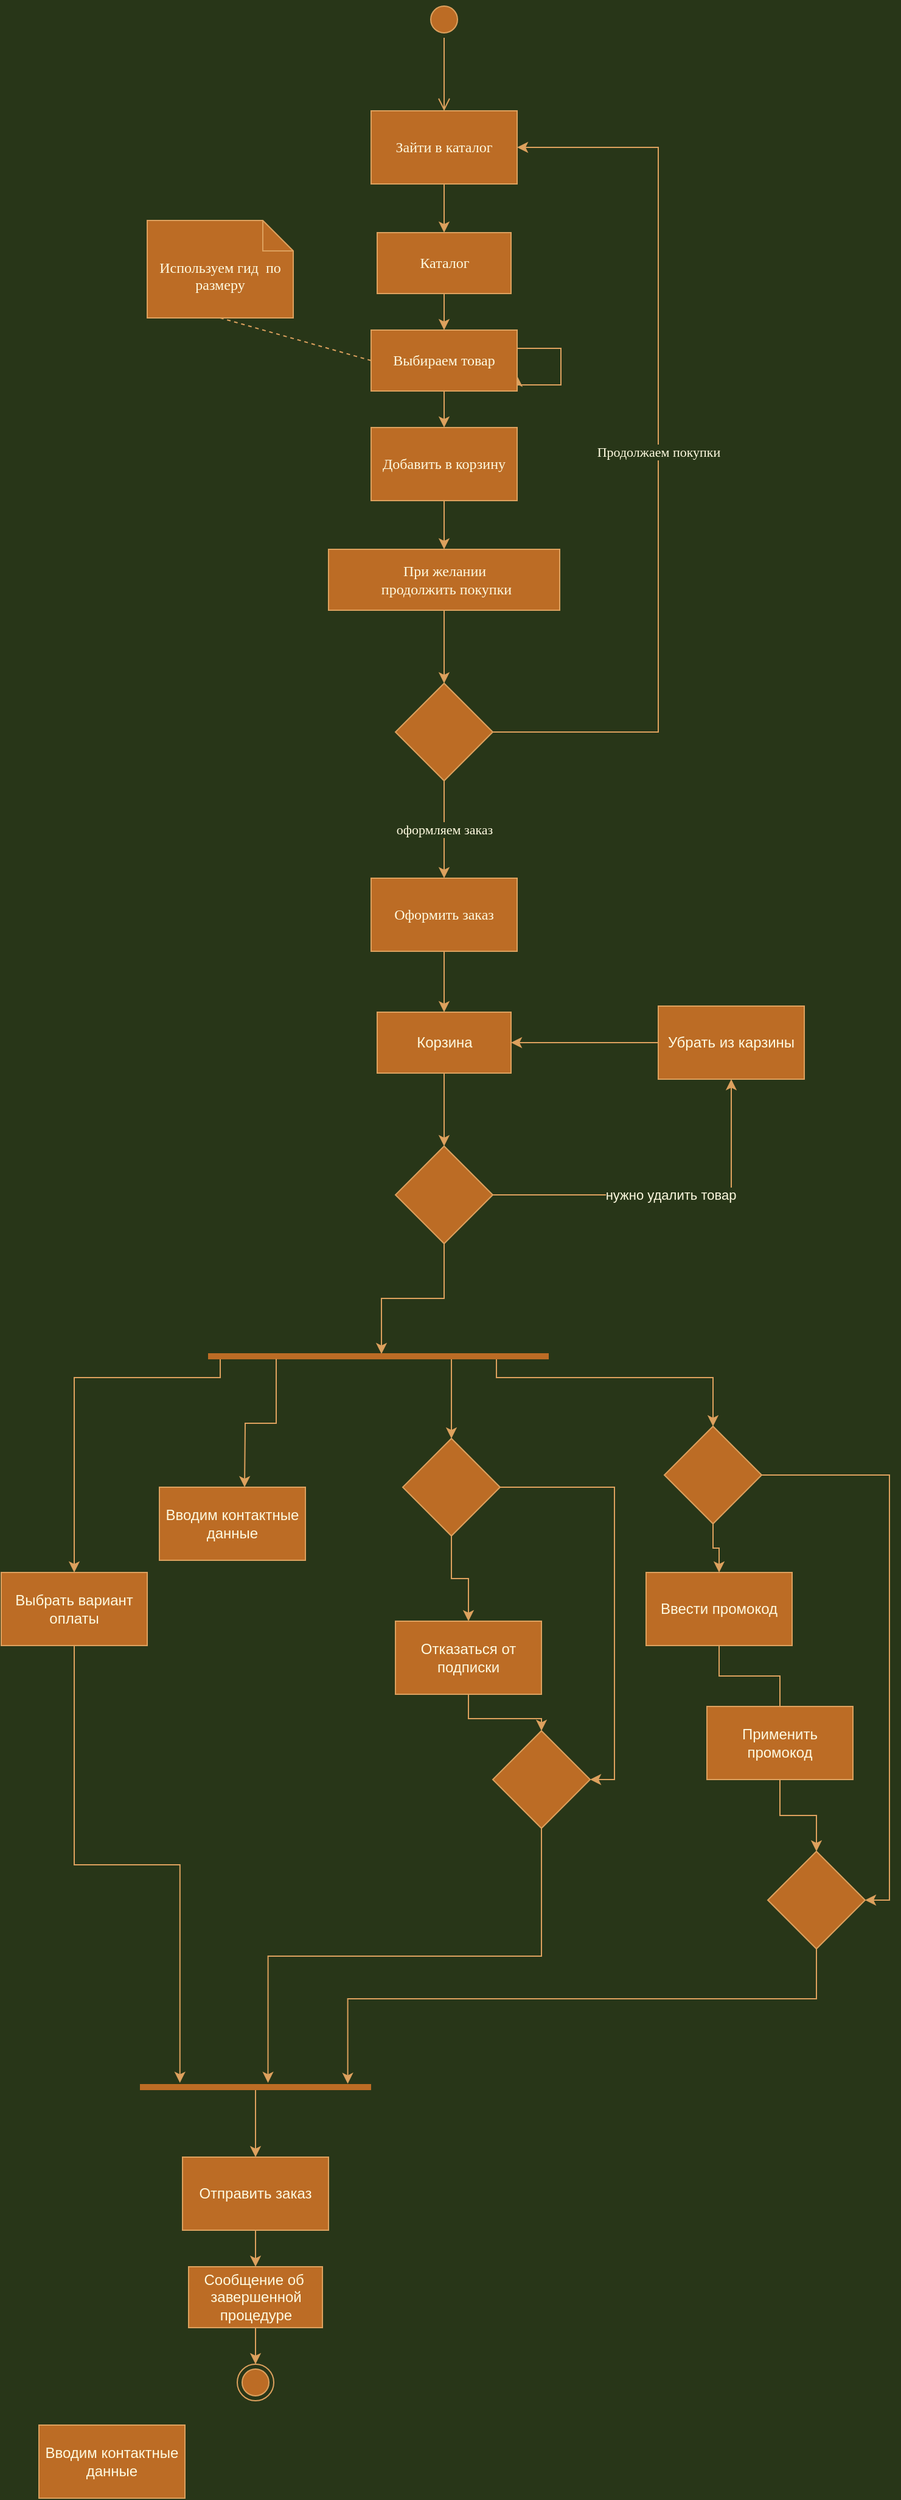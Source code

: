 <mxfile version="17.2.2" type="google"><diagram id="v5o1VIySPTa7DKUnO3En" name="Page-1"><mxGraphModel grid="1" page="1" gridSize="10" guides="1" tooltips="1" connect="1" arrows="1" fold="1" pageScale="1" pageWidth="827" pageHeight="1169" background="#283618" math="0" shadow="0"><root><mxCell id="0"/><mxCell id="1" parent="0"/><mxCell id="B0rjlXns86BPUsOM2NpB-10" value="" style="edgeStyle=orthogonalEdgeStyle;rounded=0;orthogonalLoop=1;jettySize=auto;html=1;fontFamily=Times New Roman;labelBackgroundColor=#283618;strokeColor=#DDA15E;fontColor=#FEFAE0;" edge="1" parent="1" source="B0rjlXns86BPUsOM2NpB-2" target="B0rjlXns86BPUsOM2NpB-9"><mxGeometry relative="1" as="geometry"/></mxCell><mxCell id="B0rjlXns86BPUsOM2NpB-2" value="Зайти в каталог" style="rounded=0;whiteSpace=wrap;html=1;fontFamily=Times New Roman;fillColor=#BC6C25;strokeColor=#DDA15E;fontColor=#FEFAE0;" vertex="1" parent="1"><mxGeometry x="323" y="-1040" width="120" height="60" as="geometry"/></mxCell><mxCell id="B0rjlXns86BPUsOM2NpB-7" value="" style="ellipse;html=1;shape=startState;fillColor=#BC6C25;strokeColor=#DDA15E;fontFamily=Times New Roman;fontColor=#FEFAE0;rounded=0;" vertex="1" parent="1"><mxGeometry x="368" y="-1130" width="30" height="30" as="geometry"/></mxCell><mxCell id="B0rjlXns86BPUsOM2NpB-8" value="" style="edgeStyle=orthogonalEdgeStyle;html=1;verticalAlign=bottom;endArrow=open;endSize=8;strokeColor=#DDA15E;rounded=0;fontFamily=Times New Roman;labelBackgroundColor=#283618;fontColor=#FEFAE0;" edge="1" parent="1" source="B0rjlXns86BPUsOM2NpB-7"><mxGeometry relative="1" as="geometry"><mxPoint x="383" y="-1040" as="targetPoint"/></mxGeometry></mxCell><mxCell id="B0rjlXns86BPUsOM2NpB-12" style="edgeStyle=orthogonalEdgeStyle;rounded=0;orthogonalLoop=1;jettySize=auto;html=1;fontFamily=Times New Roman;labelBackgroundColor=#283618;strokeColor=#DDA15E;fontColor=#FEFAE0;" edge="1" parent="1" source="B0rjlXns86BPUsOM2NpB-9" target="B0rjlXns86BPUsOM2NpB-11"><mxGeometry relative="1" as="geometry"/></mxCell><mxCell id="B0rjlXns86BPUsOM2NpB-9" value="Каталог" style="html=1;fontFamily=Times New Roman;fillColor=#BC6C25;strokeColor=#DDA15E;fontColor=#FEFAE0;rounded=0;" vertex="1" parent="1"><mxGeometry x="328" y="-940" width="110" height="50" as="geometry"/></mxCell><mxCell id="B0rjlXns86BPUsOM2NpB-18" style="edgeStyle=orthogonalEdgeStyle;rounded=0;orthogonalLoop=1;jettySize=auto;html=1;exitX=1;exitY=0.75;exitDx=0;exitDy=0;fontFamily=Times New Roman;entryX=1;entryY=0.75;entryDx=0;entryDy=0;labelBackgroundColor=#283618;strokeColor=#DDA15E;fontColor=#FEFAE0;" edge="1" parent="1" source="B0rjlXns86BPUsOM2NpB-11" target="B0rjlXns86BPUsOM2NpB-11"><mxGeometry relative="1" as="geometry"><mxPoint x="443" y="-815" as="targetPoint"/></mxGeometry></mxCell><mxCell id="B0rjlXns86BPUsOM2NpB-19" style="edgeStyle=orthogonalEdgeStyle;rounded=0;orthogonalLoop=1;jettySize=auto;html=1;exitX=1;exitY=0.25;exitDx=0;exitDy=0;fontFamily=Times New Roman;entryX=1;entryY=0.75;entryDx=0;entryDy=0;labelBackgroundColor=#283618;strokeColor=#DDA15E;fontColor=#FEFAE0;" edge="1" parent="1" source="B0rjlXns86BPUsOM2NpB-11" target="B0rjlXns86BPUsOM2NpB-11"><mxGeometry relative="1" as="geometry"><mxPoint x="469" y="-820" as="targetPoint"/><Array as="points"><mxPoint x="479" y="-845"/><mxPoint x="479" y="-815"/></Array></mxGeometry></mxCell><mxCell id="B0rjlXns86BPUsOM2NpB-23" value="" style="edgeStyle=orthogonalEdgeStyle;rounded=0;orthogonalLoop=1;jettySize=auto;html=1;fontFamily=Times New Roman;labelBackgroundColor=#283618;strokeColor=#DDA15E;fontColor=#FEFAE0;" edge="1" parent="1" source="B0rjlXns86BPUsOM2NpB-11" target="B0rjlXns86BPUsOM2NpB-22"><mxGeometry relative="1" as="geometry"/></mxCell><mxCell id="B0rjlXns86BPUsOM2NpB-11" value="Выбираем товар" style="rounded=0;whiteSpace=wrap;html=1;fontFamily=Times New Roman;fillColor=#BC6C25;strokeColor=#DDA15E;fontColor=#FEFAE0;" vertex="1" parent="1"><mxGeometry x="323" y="-860" width="120" height="50" as="geometry"/></mxCell><mxCell id="B0rjlXns86BPUsOM2NpB-13" value="Используем гид&amp;nbsp; по размеру&lt;br&gt;" style="shape=note2;boundedLbl=1;whiteSpace=wrap;html=1;size=25;verticalAlign=top;align=center;fontFamily=Times New Roman;fillColor=#BC6C25;strokeColor=#DDA15E;fontColor=#FEFAE0;rounded=0;" vertex="1" parent="1"><mxGeometry x="139" y="-950" width="120" height="80" as="geometry"/></mxCell><mxCell id="B0rjlXns86BPUsOM2NpB-15" value="" style="endArrow=none;dashed=1;html=1;rounded=0;fontFamily=Times New Roman;entryX=0.5;entryY=1;entryDx=0;entryDy=0;entryPerimeter=0;exitX=0;exitY=0.5;exitDx=0;exitDy=0;labelBackgroundColor=#283618;strokeColor=#DDA15E;fontColor=#FEFAE0;" edge="1" parent="1" source="B0rjlXns86BPUsOM2NpB-11" target="B0rjlXns86BPUsOM2NpB-13"><mxGeometry width="50" height="50" relative="1" as="geometry"><mxPoint x="219" y="-810" as="sourcePoint"/><mxPoint x="269" y="-860" as="targetPoint"/></mxGeometry></mxCell><mxCell id="B0rjlXns86BPUsOM2NpB-25" value="" style="edgeStyle=orthogonalEdgeStyle;rounded=0;orthogonalLoop=1;jettySize=auto;html=1;fontFamily=Times New Roman;labelBackgroundColor=#283618;strokeColor=#DDA15E;fontColor=#FEFAE0;" edge="1" parent="1" source="B0rjlXns86BPUsOM2NpB-22" target="B0rjlXns86BPUsOM2NpB-24"><mxGeometry relative="1" as="geometry"/></mxCell><mxCell id="B0rjlXns86BPUsOM2NpB-22" value="Добавить в корзину" style="rounded=0;whiteSpace=wrap;html=1;fontFamily=Times New Roman;fillColor=#BC6C25;strokeColor=#DDA15E;fontColor=#FEFAE0;" vertex="1" parent="1"><mxGeometry x="323" y="-780" width="120" height="60" as="geometry"/></mxCell><mxCell id="B0rjlXns86BPUsOM2NpB-27" value="" style="edgeStyle=orthogonalEdgeStyle;rounded=0;orthogonalLoop=1;jettySize=auto;html=1;fontFamily=Times New Roman;labelBackgroundColor=#283618;strokeColor=#DDA15E;fontColor=#FEFAE0;" edge="1" parent="1" source="B0rjlXns86BPUsOM2NpB-24" target="B0rjlXns86BPUsOM2NpB-26"><mxGeometry relative="1" as="geometry"/></mxCell><mxCell id="B0rjlXns86BPUsOM2NpB-24" value="При желании&lt;br&gt;&amp;nbsp;продолжить покупки" style="html=1;fontFamily=Times New Roman;fillColor=#BC6C25;strokeColor=#DDA15E;fontColor=#FEFAE0;rounded=0;" vertex="1" parent="1"><mxGeometry x="288" y="-680" width="190" height="50" as="geometry"/></mxCell><mxCell id="B0rjlXns86BPUsOM2NpB-28" value="Продолжаем покупки" style="edgeStyle=orthogonalEdgeStyle;rounded=0;orthogonalLoop=1;jettySize=auto;html=1;fontFamily=Times New Roman;entryX=1;entryY=0.5;entryDx=0;entryDy=0;labelBackgroundColor=#283618;strokeColor=#DDA15E;fontColor=#FEFAE0;" edge="1" parent="1" source="B0rjlXns86BPUsOM2NpB-26" target="B0rjlXns86BPUsOM2NpB-2"><mxGeometry relative="1" as="geometry"><mxPoint x="529" y="-1020" as="targetPoint"/><Array as="points"><mxPoint x="559" y="-530"/><mxPoint x="559" y="-1010"/></Array></mxGeometry></mxCell><mxCell id="B0rjlXns86BPUsOM2NpB-30" value="оформляем заказ" style="edgeStyle=orthogonalEdgeStyle;rounded=0;orthogonalLoop=1;jettySize=auto;html=1;fontFamily=Times New Roman;labelBackgroundColor=#283618;strokeColor=#DDA15E;fontColor=#FEFAE0;" edge="1" parent="1" source="B0rjlXns86BPUsOM2NpB-26" target="B0rjlXns86BPUsOM2NpB-29"><mxGeometry relative="1" as="geometry"/></mxCell><mxCell id="B0rjlXns86BPUsOM2NpB-26" value="" style="rhombus;whiteSpace=wrap;html=1;fontFamily=Times New Roman;fillColor=#BC6C25;strokeColor=#DDA15E;fontColor=#FEFAE0;rounded=0;" vertex="1" parent="1"><mxGeometry x="343" y="-570" width="80" height="80" as="geometry"/></mxCell><mxCell id="p5IKWiLy2eP8m5KtEGDw-2" value="" style="edgeStyle=orthogonalEdgeStyle;rounded=0;orthogonalLoop=1;jettySize=auto;html=1;labelBackgroundColor=#283618;strokeColor=#DDA15E;fontColor=#FEFAE0;" edge="1" parent="1" source="B0rjlXns86BPUsOM2NpB-29" target="p5IKWiLy2eP8m5KtEGDw-1"><mxGeometry relative="1" as="geometry"/></mxCell><mxCell id="B0rjlXns86BPUsOM2NpB-29" value="Оформить заказ" style="rounded=0;whiteSpace=wrap;html=1;fontFamily=Times New Roman;fillColor=#BC6C25;strokeColor=#DDA15E;fontColor=#FEFAE0;" vertex="1" parent="1"><mxGeometry x="323" y="-410" width="120" height="60" as="geometry"/></mxCell><mxCell id="p5IKWiLy2eP8m5KtEGDw-4" value="" style="edgeStyle=orthogonalEdgeStyle;rounded=0;orthogonalLoop=1;jettySize=auto;html=1;labelBackgroundColor=#283618;strokeColor=#DDA15E;fontColor=#FEFAE0;" edge="1" parent="1" source="p5IKWiLy2eP8m5KtEGDw-1" target="p5IKWiLy2eP8m5KtEGDw-3"><mxGeometry relative="1" as="geometry"/></mxCell><mxCell id="p5IKWiLy2eP8m5KtEGDw-1" value="Корзина" style="html=1;fillColor=#BC6C25;strokeColor=#DDA15E;fontColor=#FEFAE0;rounded=0;" vertex="1" parent="1"><mxGeometry x="328" y="-300" width="110" height="50" as="geometry"/></mxCell><mxCell id="p5IKWiLy2eP8m5KtEGDw-6" value="нужно удалить товар" style="edgeStyle=orthogonalEdgeStyle;rounded=0;orthogonalLoop=1;jettySize=auto;html=1;exitX=1;exitY=0.5;exitDx=0;exitDy=0;entryX=0.5;entryY=1;entryDx=0;entryDy=0;labelBackgroundColor=#283618;strokeColor=#DDA15E;fontColor=#FEFAE0;" edge="1" parent="1" source="p5IKWiLy2eP8m5KtEGDw-3" target="p5IKWiLy2eP8m5KtEGDw-5"><mxGeometry relative="1" as="geometry"><Array as="points"><mxPoint x="619" y="-150"/></Array></mxGeometry></mxCell><mxCell id="p5IKWiLy2eP8m5KtEGDw-11" style="edgeStyle=orthogonalEdgeStyle;rounded=0;orthogonalLoop=1;jettySize=auto;html=1;exitX=0.5;exitY=1;exitDx=0;exitDy=0;entryX=0.12;entryY=0.491;entryDx=0;entryDy=0;entryPerimeter=0;labelBackgroundColor=#283618;strokeColor=#DDA15E;fontColor=#FEFAE0;" edge="1" parent="1" source="p5IKWiLy2eP8m5KtEGDw-3" target="p5IKWiLy2eP8m5KtEGDw-10"><mxGeometry relative="1" as="geometry"/></mxCell><mxCell id="p5IKWiLy2eP8m5KtEGDw-3" value="" style="rhombus;whiteSpace=wrap;html=1;fillColor=#BC6C25;strokeColor=#DDA15E;fontColor=#FEFAE0;rounded=0;" vertex="1" parent="1"><mxGeometry x="343" y="-190" width="80" height="80" as="geometry"/></mxCell><mxCell id="p5IKWiLy2eP8m5KtEGDw-7" style="edgeStyle=orthogonalEdgeStyle;rounded=0;orthogonalLoop=1;jettySize=auto;html=1;entryX=1;entryY=0.5;entryDx=0;entryDy=0;labelBackgroundColor=#283618;strokeColor=#DDA15E;fontColor=#FEFAE0;" edge="1" parent="1" source="p5IKWiLy2eP8m5KtEGDw-5" target="p5IKWiLy2eP8m5KtEGDw-1"><mxGeometry relative="1" as="geometry"/></mxCell><mxCell id="p5IKWiLy2eP8m5KtEGDw-5" value="Убрать из карзины" style="rounded=0;whiteSpace=wrap;html=1;fillColor=#BC6C25;strokeColor=#DDA15E;fontColor=#FEFAE0;" vertex="1" parent="1"><mxGeometry x="559" y="-305" width="120" height="60" as="geometry"/></mxCell><mxCell id="iX_TiuEyS2OaCrXkrKkw-2" style="rounded=0;jumpStyle=none;orthogonalLoop=1;jettySize=auto;html=1;strokeWidth=1;entryX=0.5;entryY=0;entryDx=0;entryDy=0;labelBackgroundColor=#283618;strokeColor=#DDA15E;fontColor=#FEFAE0;" edge="1" parent="1" source="p5IKWiLy2eP8m5KtEGDw-10" target="iX_TiuEyS2OaCrXkrKkw-1"><mxGeometry relative="1" as="geometry"><mxPoint x="569" y="30" as="targetPoint"/></mxGeometry></mxCell><mxCell id="iX_TiuEyS2OaCrXkrKkw-11" style="edgeStyle=orthogonalEdgeStyle;rounded=0;jumpStyle=none;orthogonalLoop=1;jettySize=auto;html=1;strokeWidth=1;exitX=0.28;exitY=0.204;exitDx=0;exitDy=0;exitPerimeter=0;entryX=0.5;entryY=0;entryDx=0;entryDy=0;labelBackgroundColor=#283618;strokeColor=#DDA15E;fontColor=#FEFAE0;" edge="1" parent="1" source="p5IKWiLy2eP8m5KtEGDw-10" target="iX_TiuEyS2OaCrXkrKkw-14"><mxGeometry relative="1" as="geometry"><mxPoint x="429" as="sourcePoint"/><mxPoint x="609" y="10" as="targetPoint"/><Array as="points"><mxPoint x="426"/><mxPoint x="604"/></Array></mxGeometry></mxCell><mxCell id="iX_TiuEyS2OaCrXkrKkw-21" style="edgeStyle=orthogonalEdgeStyle;rounded=0;jumpStyle=none;orthogonalLoop=1;jettySize=auto;html=1;entryX=0.5;entryY=0;entryDx=0;entryDy=0;strokeWidth=1;labelBackgroundColor=#283618;strokeColor=#DDA15E;fontColor=#FEFAE0;" edge="1" parent="1" source="p5IKWiLy2eP8m5KtEGDw-10"><mxGeometry relative="1" as="geometry"><mxPoint x="79" y="160" as="targetPoint"/><Array as="points"><mxPoint x="199"/><mxPoint x="79"/></Array></mxGeometry></mxCell><mxCell id="p5IKWiLy2eP8m5KtEGDw-10" value="" style="html=1;points=[];perimeter=orthogonalPerimeter;fillColor=#BC6C25;strokeColor=none;direction=south;fontColor=#FEFAE0;rounded=0;" vertex="1" parent="1"><mxGeometry x="189" y="-20" width="280" height="5" as="geometry"/></mxCell><mxCell id="p5IKWiLy2eP8m5KtEGDw-12" value="" style="endArrow=classic;html=1;exitX=0.92;exitY=0.8;exitDx=0;exitDy=0;exitPerimeter=0;jumpStyle=none;strokeWidth=1;edgeStyle=orthogonalEdgeStyle;rounded=0;labelBackgroundColor=#283618;strokeColor=#DDA15E;fontColor=#FEFAE0;" edge="1" parent="1" source="p5IKWiLy2eP8m5KtEGDw-10"><mxGeometry width="50" height="50" relative="1" as="geometry"><mxPoint x="319" y="100" as="sourcePoint"/><mxPoint x="219" y="90" as="targetPoint"/></mxGeometry></mxCell><mxCell id="p5IKWiLy2eP8m5KtEGDw-13" value="Вводим контактные данные" style="rounded=0;whiteSpace=wrap;html=1;fillColor=#BC6C25;strokeColor=#DDA15E;fontColor=#FEFAE0;" vertex="1" parent="1"><mxGeometry x="149" y="90" width="120" height="60" as="geometry"/></mxCell><mxCell id="iX_TiuEyS2OaCrXkrKkw-7" style="edgeStyle=orthogonalEdgeStyle;rounded=0;jumpStyle=none;orthogonalLoop=1;jettySize=auto;html=1;exitX=1;exitY=0.5;exitDx=0;exitDy=0;entryX=1;entryY=0.5;entryDx=0;entryDy=0;strokeWidth=1;labelBackgroundColor=#283618;strokeColor=#DDA15E;fontColor=#FEFAE0;" edge="1" parent="1" source="iX_TiuEyS2OaCrXkrKkw-1" target="iX_TiuEyS2OaCrXkrKkw-4"><mxGeometry relative="1" as="geometry"/></mxCell><mxCell id="iX_TiuEyS2OaCrXkrKkw-8" style="edgeStyle=orthogonalEdgeStyle;rounded=0;jumpStyle=none;orthogonalLoop=1;jettySize=auto;html=1;exitX=0.5;exitY=1;exitDx=0;exitDy=0;entryX=0.5;entryY=0;entryDx=0;entryDy=0;strokeWidth=1;labelBackgroundColor=#283618;strokeColor=#DDA15E;fontColor=#FEFAE0;" edge="1" parent="1" source="iX_TiuEyS2OaCrXkrKkw-1" target="iX_TiuEyS2OaCrXkrKkw-3"><mxGeometry relative="1" as="geometry"/></mxCell><mxCell id="iX_TiuEyS2OaCrXkrKkw-1" value="" style="rhombus;whiteSpace=wrap;html=1;fillColor=#BC6C25;strokeColor=#DDA15E;fontColor=#FEFAE0;rounded=0;" vertex="1" parent="1"><mxGeometry x="349" y="50" width="80" height="80" as="geometry"/></mxCell><mxCell id="iX_TiuEyS2OaCrXkrKkw-9" style="edgeStyle=orthogonalEdgeStyle;rounded=0;jumpStyle=none;orthogonalLoop=1;jettySize=auto;html=1;exitX=0.5;exitY=1;exitDx=0;exitDy=0;entryX=0.5;entryY=0;entryDx=0;entryDy=0;strokeWidth=1;labelBackgroundColor=#283618;strokeColor=#DDA15E;fontColor=#FEFAE0;" edge="1" parent="1" source="iX_TiuEyS2OaCrXkrKkw-3" target="iX_TiuEyS2OaCrXkrKkw-4"><mxGeometry relative="1" as="geometry"/></mxCell><mxCell id="iX_TiuEyS2OaCrXkrKkw-3" value="Отказаться от подписки" style="rounded=0;whiteSpace=wrap;html=1;fillColor=#BC6C25;strokeColor=#DDA15E;fontColor=#FEFAE0;" vertex="1" parent="1"><mxGeometry x="343" y="200" width="120" height="60" as="geometry"/></mxCell><mxCell id="iX_TiuEyS2OaCrXkrKkw-24" style="edgeStyle=orthogonalEdgeStyle;rounded=0;jumpStyle=none;orthogonalLoop=1;jettySize=auto;html=1;entryX=-0.2;entryY=0.446;entryDx=0;entryDy=0;entryPerimeter=0;strokeWidth=1;exitX=0.5;exitY=1;exitDx=0;exitDy=0;labelBackgroundColor=#283618;strokeColor=#DDA15E;fontColor=#FEFAE0;" edge="1" parent="1" source="iX_TiuEyS2OaCrXkrKkw-4" target="iX_TiuEyS2OaCrXkrKkw-22"><mxGeometry relative="1" as="geometry"/></mxCell><mxCell id="iX_TiuEyS2OaCrXkrKkw-4" value="" style="rhombus;whiteSpace=wrap;html=1;fillColor=#BC6C25;strokeColor=#DDA15E;fontColor=#FEFAE0;rounded=0;" vertex="1" parent="1"><mxGeometry x="423" y="290" width="80" height="80" as="geometry"/></mxCell><mxCell id="iX_TiuEyS2OaCrXkrKkw-12" style="edgeStyle=orthogonalEdgeStyle;rounded=0;jumpStyle=none;orthogonalLoop=1;jettySize=auto;html=1;exitX=1;exitY=0.5;exitDx=0;exitDy=0;entryX=1;entryY=0.5;entryDx=0;entryDy=0;strokeWidth=1;labelBackgroundColor=#283618;strokeColor=#DDA15E;fontColor=#FEFAE0;" edge="1" parent="1" source="iX_TiuEyS2OaCrXkrKkw-14" target="iX_TiuEyS2OaCrXkrKkw-17"><mxGeometry relative="1" as="geometry"/></mxCell><mxCell id="iX_TiuEyS2OaCrXkrKkw-13" style="edgeStyle=orthogonalEdgeStyle;rounded=0;jumpStyle=none;orthogonalLoop=1;jettySize=auto;html=1;exitX=0.5;exitY=1;exitDx=0;exitDy=0;entryX=0.5;entryY=0;entryDx=0;entryDy=0;strokeWidth=1;labelBackgroundColor=#283618;strokeColor=#DDA15E;fontColor=#FEFAE0;" edge="1" parent="1" source="iX_TiuEyS2OaCrXkrKkw-14" target="iX_TiuEyS2OaCrXkrKkw-16"><mxGeometry relative="1" as="geometry"/></mxCell><mxCell id="iX_TiuEyS2OaCrXkrKkw-14" value="" style="rhombus;whiteSpace=wrap;html=1;fillColor=#BC6C25;strokeColor=#DDA15E;fontColor=#FEFAE0;rounded=0;" vertex="1" parent="1"><mxGeometry x="564" y="40" width="80" height="80" as="geometry"/></mxCell><mxCell id="iX_TiuEyS2OaCrXkrKkw-15" style="edgeStyle=orthogonalEdgeStyle;rounded=0;jumpStyle=none;orthogonalLoop=1;jettySize=auto;html=1;exitX=0.5;exitY=1;exitDx=0;exitDy=0;entryX=0.5;entryY=0;entryDx=0;entryDy=0;strokeWidth=1;startArrow=none;labelBackgroundColor=#283618;strokeColor=#DDA15E;fontColor=#FEFAE0;" edge="1" parent="1" source="iX_TiuEyS2OaCrXkrKkw-18" target="iX_TiuEyS2OaCrXkrKkw-17"><mxGeometry relative="1" as="geometry"/></mxCell><mxCell id="iX_TiuEyS2OaCrXkrKkw-16" value="Ввести промокод" style="rounded=0;whiteSpace=wrap;html=1;fillColor=#BC6C25;strokeColor=#DDA15E;fontColor=#FEFAE0;" vertex="1" parent="1"><mxGeometry x="549" y="160" width="120" height="60" as="geometry"/></mxCell><mxCell id="iX_TiuEyS2OaCrXkrKkw-25" style="edgeStyle=orthogonalEdgeStyle;rounded=0;jumpStyle=none;orthogonalLoop=1;jettySize=auto;html=1;entryX=-0.04;entryY=0.101;entryDx=0;entryDy=0;entryPerimeter=0;strokeWidth=1;labelBackgroundColor=#283618;strokeColor=#DDA15E;fontColor=#FEFAE0;" edge="1" parent="1" source="iX_TiuEyS2OaCrXkrKkw-17" target="iX_TiuEyS2OaCrXkrKkw-22"><mxGeometry relative="1" as="geometry"><Array as="points"><mxPoint x="689" y="510"/><mxPoint x="304" y="510"/></Array></mxGeometry></mxCell><mxCell id="iX_TiuEyS2OaCrXkrKkw-17" value="" style="rhombus;whiteSpace=wrap;html=1;fillColor=#BC6C25;strokeColor=#DDA15E;fontColor=#FEFAE0;rounded=0;" vertex="1" parent="1"><mxGeometry x="649" y="389" width="80" height="80" as="geometry"/></mxCell><mxCell id="iX_TiuEyS2OaCrXkrKkw-18" value="Применить промокод" style="rounded=0;whiteSpace=wrap;html=1;fillColor=#BC6C25;strokeColor=#DDA15E;fontColor=#FEFAE0;" vertex="1" parent="1"><mxGeometry x="599" y="270" width="120" height="60" as="geometry"/></mxCell><mxCell id="iX_TiuEyS2OaCrXkrKkw-19" value="" style="edgeStyle=orthogonalEdgeStyle;rounded=0;jumpStyle=none;orthogonalLoop=1;jettySize=auto;html=1;exitX=0.5;exitY=1;exitDx=0;exitDy=0;entryX=0.5;entryY=0;entryDx=0;entryDy=0;strokeWidth=1;endArrow=none;labelBackgroundColor=#283618;strokeColor=#DDA15E;fontColor=#FEFAE0;" edge="1" parent="1" source="iX_TiuEyS2OaCrXkrKkw-16" target="iX_TiuEyS2OaCrXkrKkw-18"><mxGeometry relative="1" as="geometry"><mxPoint x="609" y="220" as="sourcePoint"/><mxPoint x="689" y="389" as="targetPoint"/></mxGeometry></mxCell><mxCell id="iX_TiuEyS2OaCrXkrKkw-23" style="edgeStyle=orthogonalEdgeStyle;rounded=0;jumpStyle=none;orthogonalLoop=1;jettySize=auto;html=1;entryX=-0.2;entryY=0.827;entryDx=0;entryDy=0;entryPerimeter=0;strokeWidth=1;labelBackgroundColor=#283618;strokeColor=#DDA15E;fontColor=#FEFAE0;exitX=0.5;exitY=1;exitDx=0;exitDy=0;" edge="1" parent="1" source="iX_TiuEyS2OaCrXkrKkw-35" target="iX_TiuEyS2OaCrXkrKkw-22"><mxGeometry relative="1" as="geometry"><mxPoint x="70" y="250" as="sourcePoint"/></mxGeometry></mxCell><mxCell id="iX_TiuEyS2OaCrXkrKkw-20" value="Вводим контактные данные" style="rounded=0;whiteSpace=wrap;html=1;fillColor=#BC6C25;strokeColor=#DDA15E;fontColor=#FEFAE0;" vertex="1" parent="1"><mxGeometry x="50" y="860" width="120" height="60" as="geometry"/></mxCell><mxCell id="iX_TiuEyS2OaCrXkrKkw-28" style="edgeStyle=orthogonalEdgeStyle;rounded=0;jumpStyle=none;orthogonalLoop=1;jettySize=auto;html=1;strokeWidth=1;entryX=0.5;entryY=0;entryDx=0;entryDy=0;labelBackgroundColor=#283618;strokeColor=#DDA15E;fontColor=#FEFAE0;" edge="1" parent="1" source="iX_TiuEyS2OaCrXkrKkw-22" target="iX_TiuEyS2OaCrXkrKkw-27"><mxGeometry relative="1" as="geometry"><mxPoint x="228" y="620" as="targetPoint"/></mxGeometry></mxCell><mxCell id="iX_TiuEyS2OaCrXkrKkw-22" value="" style="html=1;points=[];perimeter=orthogonalPerimeter;fillColor=#BC6C25;strokeColor=none;direction=south;fontColor=#FEFAE0;rounded=0;" vertex="1" parent="1"><mxGeometry x="133" y="580" width="190" height="5" as="geometry"/></mxCell><mxCell id="iX_TiuEyS2OaCrXkrKkw-30" value="" style="edgeStyle=orthogonalEdgeStyle;rounded=0;jumpStyle=none;orthogonalLoop=1;jettySize=auto;html=1;strokeWidth=1;labelBackgroundColor=#283618;strokeColor=#DDA15E;fontColor=#FEFAE0;" edge="1" parent="1" source="iX_TiuEyS2OaCrXkrKkw-27" target="iX_TiuEyS2OaCrXkrKkw-29"><mxGeometry relative="1" as="geometry"/></mxCell><mxCell id="iX_TiuEyS2OaCrXkrKkw-27" value="Отправить заказ" style="rounded=0;whiteSpace=wrap;html=1;fillColor=#BC6C25;strokeColor=#DDA15E;fontColor=#FEFAE0;" vertex="1" parent="1"><mxGeometry x="168" y="640" width="120" height="60" as="geometry"/></mxCell><mxCell id="iX_TiuEyS2OaCrXkrKkw-31" value="" style="edgeStyle=orthogonalEdgeStyle;rounded=0;jumpStyle=none;orthogonalLoop=1;jettySize=auto;html=1;strokeWidth=1;labelBackgroundColor=#283618;strokeColor=#DDA15E;fontColor=#FEFAE0;" edge="1" parent="1" source="iX_TiuEyS2OaCrXkrKkw-29"><mxGeometry relative="1" as="geometry"><mxPoint x="228" y="810" as="targetPoint"/></mxGeometry></mxCell><mxCell id="iX_TiuEyS2OaCrXkrKkw-29" value="Сообщение об&amp;nbsp;&lt;br&gt;завершенной&lt;br&gt;процедуре" style="html=1;fillColor=#BC6C25;strokeColor=#DDA15E;fontColor=#FEFAE0;rounded=0;" vertex="1" parent="1"><mxGeometry x="173" y="730" width="110" height="50" as="geometry"/></mxCell><mxCell id="iX_TiuEyS2OaCrXkrKkw-34" value="" style="ellipse;html=1;shape=endState;fillColor=#BC6C25;strokeColor=#DDA15E;fontColor=#FEFAE0;rounded=0;" vertex="1" parent="1"><mxGeometry x="213" y="810" width="30" height="30" as="geometry"/></mxCell><mxCell id="iX_TiuEyS2OaCrXkrKkw-35" value="Выбрать вариант оплаты" style="rounded=0;whiteSpace=wrap;html=1;fontColor=#FEFAE0;strokeColor=#DDA15E;fillColor=#BC6C25;" vertex="1" parent="1"><mxGeometry x="19" y="160" width="120" height="60" as="geometry"/></mxCell></root></mxGraphModel></diagram></mxfile>